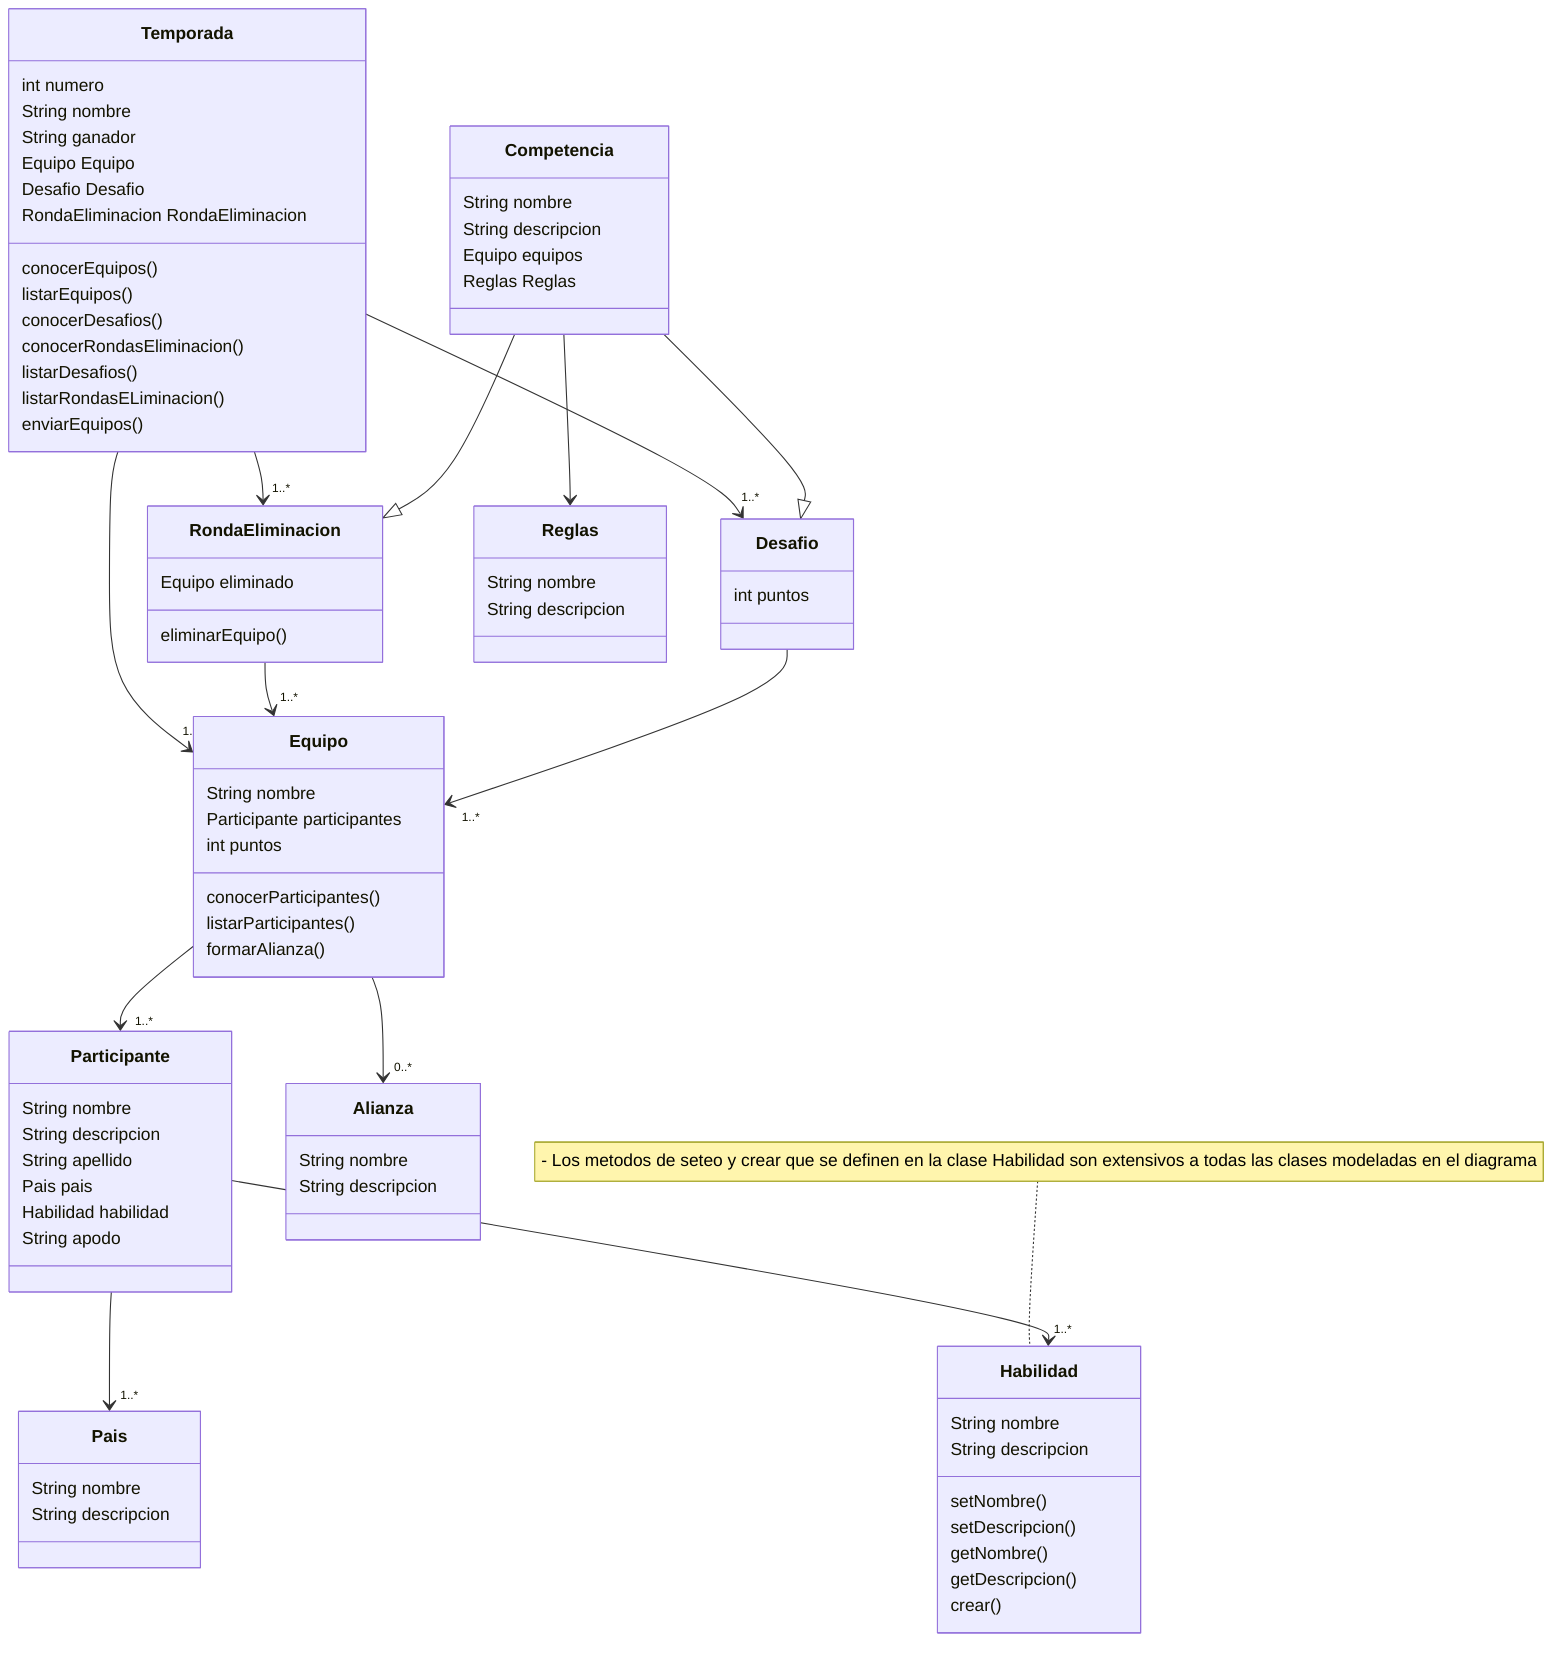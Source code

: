classDiagram

    note for Habilidad "- Los metodos de seteo y crear que se definen 
                    en la clase Habilidad son extensivos a todas las clases
                    modeladas en el diagrama"

    Temporada --> "1..*" Desafio
    Temporada --> "1..*" RondaEliminacion
    Temporada --> "1..*" Equipo
    Equipo --> "1..*" Participante
    Equipo --> "0..*" Alianza
    Participante --> "1..*" Pais
    Participante --> "1..*" Habilidad
    Competencia --|> Desafio
    Competencia --|> RondaEliminacion
    Competencia --> Reglas
    RondaEliminacion --> "1..*" Equipo
    Desafio --> "1..*" Equipo

    class Equipo{
        String nombre
        Participante participantes
        int puntos
        conocerParticipantes()
        listarParticipantes()
        formarAlianza()
    }
    class Participante{
        String nombre
        String descripcion
        String apellido
        Pais pais
        Habilidad habilidad
        String apodo
    }
    class Pais{
        String nombre
        String descripcion
    }
    class Habilidad{
        String nombre
        String descripcion
        setNombre()
        setDescripcion()
        getNombre()
        getDescripcion()
        crear()
    }
    class Temporada{
        int numero
        String nombre
        String ganador
        Equipo Equipo
        Desafio Desafio
        RondaEliminacion RondaEliminacion
        conocerEquipos()
        listarEquipos()
        conocerDesafios()
        conocerRondasEliminacion()
        listarDesafios()
        listarRondasELiminacion()
        enviarEquipos()
    }
    class Competencia{
        String nombre
        String descripcion
        Equipo equipos
        Reglas Reglas
    }
    class Desafio{
        int puntos
    }
    class Reglas{
        String nombre
        String descripcion
    }
    class RondaEliminacion{
        Equipo eliminado
        eliminarEquipo()
    }
    class Alianza{
        String nombre
        String descripcion
    }